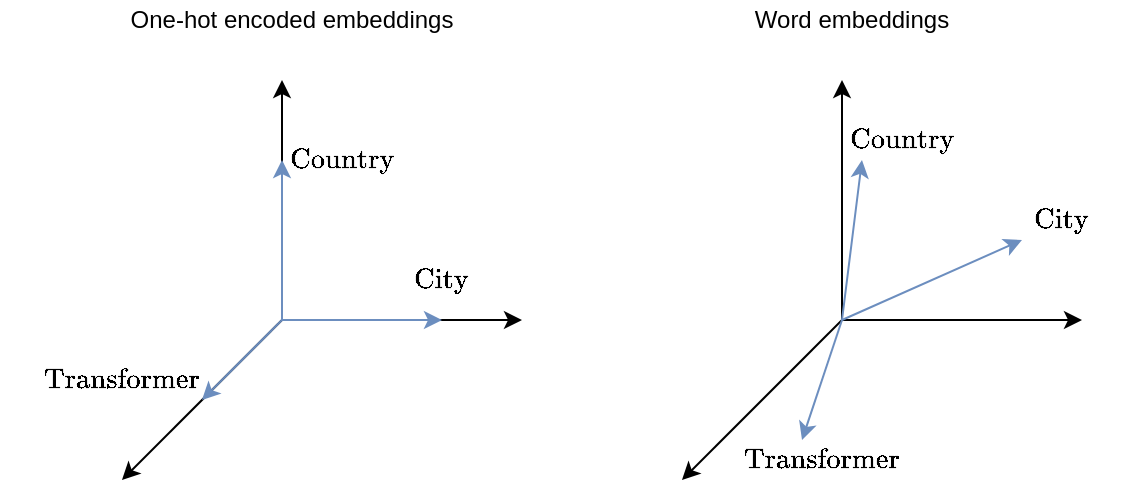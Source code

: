<mxfile version="14.5.1" type="device"><diagram id="Yuv_WvstpfgNJ1oforp6" name="Page-1"><mxGraphModel dx="1422" dy="862" grid="1" gridSize="10" guides="1" tooltips="1" connect="1" arrows="1" fold="1" page="1" pageScale="1" pageWidth="850" pageHeight="1100" math="1" shadow="0"><root><mxCell id="0"/><mxCell id="1" parent="0"/><mxCell id="0v7v3ffwGmzw9Dfo24GV-1" value="" style="endArrow=classic;html=1;" edge="1" parent="1"><mxGeometry width="50" height="50" relative="1" as="geometry"><mxPoint x="120" y="160" as="sourcePoint"/><mxPoint x="120" y="40" as="targetPoint"/></mxGeometry></mxCell><mxCell id="0v7v3ffwGmzw9Dfo24GV-2" value="" style="endArrow=classic;html=1;" edge="1" parent="1"><mxGeometry width="50" height="50" relative="1" as="geometry"><mxPoint x="120" y="160" as="sourcePoint"/><mxPoint x="240" y="160" as="targetPoint"/></mxGeometry></mxCell><mxCell id="0v7v3ffwGmzw9Dfo24GV-3" value="" style="endArrow=classic;html=1;" edge="1" parent="1"><mxGeometry width="50" height="50" relative="1" as="geometry"><mxPoint x="120" y="160" as="sourcePoint"/><mxPoint x="40" y="240" as="targetPoint"/></mxGeometry></mxCell><mxCell id="0v7v3ffwGmzw9Dfo24GV-4" value="" style="endArrow=classic;html=1;fillColor=#dae8fc;strokeColor=#6c8ebf;" edge="1" parent="1"><mxGeometry width="50" height="50" relative="1" as="geometry"><mxPoint x="120" y="160" as="sourcePoint"/><mxPoint x="120" y="80" as="targetPoint"/></mxGeometry></mxCell><mxCell id="0v7v3ffwGmzw9Dfo24GV-5" value="" style="endArrow=classic;html=1;fillColor=#dae8fc;strokeColor=#6c8ebf;" edge="1" parent="1"><mxGeometry width="50" height="50" relative="1" as="geometry"><mxPoint x="120" y="160" as="sourcePoint"/><mxPoint x="200" y="160" as="targetPoint"/></mxGeometry></mxCell><mxCell id="0v7v3ffwGmzw9Dfo24GV-6" value="" style="endArrow=classic;html=1;fillColor=#dae8fc;strokeColor=#6c8ebf;" edge="1" parent="1"><mxGeometry width="50" height="50" relative="1" as="geometry"><mxPoint x="120" y="160" as="sourcePoint"/><mxPoint x="80" y="200" as="targetPoint"/></mxGeometry></mxCell><mxCell id="0v7v3ffwGmzw9Dfo24GV-7" value="$$\text{Country}$$" style="text;html=1;strokeColor=none;fillColor=none;align=center;verticalAlign=middle;whiteSpace=wrap;rounded=0;" vertex="1" parent="1"><mxGeometry x="130" y="70" width="40" height="20" as="geometry"/></mxCell><mxCell id="0v7v3ffwGmzw9Dfo24GV-8" value="$$\text{City}$$" style="text;html=1;strokeColor=none;fillColor=none;align=center;verticalAlign=middle;whiteSpace=wrap;rounded=0;" vertex="1" parent="1"><mxGeometry x="180" y="130" width="40" height="20" as="geometry"/></mxCell><mxCell id="0v7v3ffwGmzw9Dfo24GV-9" value="$$\text{Transformer}$$" style="text;html=1;strokeColor=none;fillColor=none;align=center;verticalAlign=middle;whiteSpace=wrap;rounded=0;" vertex="1" parent="1"><mxGeometry x="20" y="180" width="40" height="20" as="geometry"/></mxCell><mxCell id="0v7v3ffwGmzw9Dfo24GV-10" value="" style="endArrow=classic;html=1;" edge="1" parent="1"><mxGeometry width="50" height="50" relative="1" as="geometry"><mxPoint x="400" y="160" as="sourcePoint"/><mxPoint x="400" y="40" as="targetPoint"/></mxGeometry></mxCell><mxCell id="0v7v3ffwGmzw9Dfo24GV-11" value="" style="endArrow=classic;html=1;" edge="1" parent="1"><mxGeometry width="50" height="50" relative="1" as="geometry"><mxPoint x="400" y="160" as="sourcePoint"/><mxPoint x="520" y="160" as="targetPoint"/></mxGeometry></mxCell><mxCell id="0v7v3ffwGmzw9Dfo24GV-12" value="" style="endArrow=classic;html=1;" edge="1" parent="1"><mxGeometry width="50" height="50" relative="1" as="geometry"><mxPoint x="400" y="160" as="sourcePoint"/><mxPoint x="320" y="240" as="targetPoint"/></mxGeometry></mxCell><mxCell id="0v7v3ffwGmzw9Dfo24GV-13" value="" style="endArrow=classic;html=1;fillColor=#dae8fc;strokeColor=#6c8ebf;" edge="1" parent="1"><mxGeometry width="50" height="50" relative="1" as="geometry"><mxPoint x="400" y="160" as="sourcePoint"/><mxPoint x="410" y="80" as="targetPoint"/></mxGeometry></mxCell><mxCell id="0v7v3ffwGmzw9Dfo24GV-14" value="" style="endArrow=classic;html=1;fillColor=#dae8fc;strokeColor=#6c8ebf;" edge="1" parent="1"><mxGeometry width="50" height="50" relative="1" as="geometry"><mxPoint x="400" y="160" as="sourcePoint"/><mxPoint x="490" y="120" as="targetPoint"/></mxGeometry></mxCell><mxCell id="0v7v3ffwGmzw9Dfo24GV-15" value="" style="endArrow=classic;html=1;fillColor=#dae8fc;strokeColor=#6c8ebf;" edge="1" parent="1"><mxGeometry width="50" height="50" relative="1" as="geometry"><mxPoint x="400" y="160" as="sourcePoint"/><mxPoint x="380" y="220" as="targetPoint"/></mxGeometry></mxCell><mxCell id="0v7v3ffwGmzw9Dfo24GV-16" value="$$\text{Country}$$" style="text;html=1;strokeColor=none;fillColor=none;align=center;verticalAlign=middle;whiteSpace=wrap;rounded=0;" vertex="1" parent="1"><mxGeometry x="410" y="60" width="40" height="20" as="geometry"/></mxCell><mxCell id="0v7v3ffwGmzw9Dfo24GV-17" value="$$\text{City}$$" style="text;html=1;strokeColor=none;fillColor=none;align=center;verticalAlign=middle;whiteSpace=wrap;rounded=0;" vertex="1" parent="1"><mxGeometry x="490" y="100" width="40" height="20" as="geometry"/></mxCell><mxCell id="0v7v3ffwGmzw9Dfo24GV-18" value="$$\text{Transformer}$$" style="text;html=1;strokeColor=none;fillColor=none;align=center;verticalAlign=middle;whiteSpace=wrap;rounded=0;" vertex="1" parent="1"><mxGeometry x="370" y="220" width="40" height="20" as="geometry"/></mxCell><mxCell id="0v7v3ffwGmzw9Dfo24GV-22" value="One-hot encoded embeddings" style="text;html=1;strokeColor=none;fillColor=none;align=center;verticalAlign=middle;whiteSpace=wrap;rounded=0;" vertex="1" parent="1"><mxGeometry x="20" width="210" height="20" as="geometry"/></mxCell><mxCell id="0v7v3ffwGmzw9Dfo24GV-23" value="Word embeddings" style="text;html=1;strokeColor=none;fillColor=none;align=center;verticalAlign=middle;whiteSpace=wrap;rounded=0;" vertex="1" parent="1"><mxGeometry x="300" width="210" height="20" as="geometry"/></mxCell></root></mxGraphModel></diagram></mxfile>